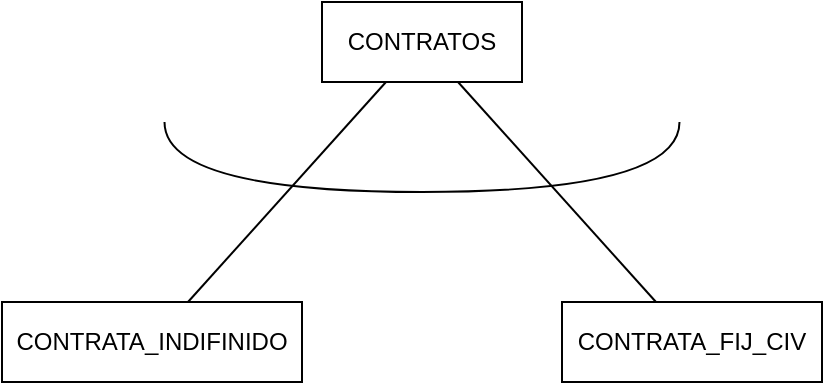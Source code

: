 <mxfile version="22.1.20" type="github">
  <diagram name="Página-1" id="a3qc_uufavQ5hrOdgnRi">
    <mxGraphModel dx="954" dy="600" grid="1" gridSize="10" guides="1" tooltips="1" connect="1" arrows="1" fold="1" page="1" pageScale="1" pageWidth="827" pageHeight="1169" math="0" shadow="0">
      <root>
        <mxCell id="0" />
        <mxCell id="1" parent="0" />
        <mxCell id="QjOwqH0YNn0z94c2UW5D-2" value="CONTRATOS" style="whiteSpace=wrap;html=1;align=center;" vertex="1" parent="1">
          <mxGeometry x="330" y="50" width="100" height="40" as="geometry" />
        </mxCell>
        <mxCell id="QjOwqH0YNn0z94c2UW5D-3" value="CONTRATA_INDIFINIDO" style="whiteSpace=wrap;html=1;align=center;" vertex="1" parent="1">
          <mxGeometry x="170" y="200" width="150" height="40" as="geometry" />
        </mxCell>
        <mxCell id="QjOwqH0YNn0z94c2UW5D-4" value="CONTRATA_FIJ_CIV" style="whiteSpace=wrap;html=1;align=center;" vertex="1" parent="1">
          <mxGeometry x="450" y="200" width="130" height="40" as="geometry" />
        </mxCell>
        <mxCell id="QjOwqH0YNn0z94c2UW5D-5" value="" style="endArrow=none;html=1;rounded=0;" edge="1" parent="1" source="QjOwqH0YNn0z94c2UW5D-3" target="QjOwqH0YNn0z94c2UW5D-2">
          <mxGeometry relative="1" as="geometry">
            <mxPoint x="290" y="310" as="sourcePoint" />
            <mxPoint x="450" y="310" as="targetPoint" />
          </mxGeometry>
        </mxCell>
        <mxCell id="QjOwqH0YNn0z94c2UW5D-8" value="" style="endArrow=none;html=1;rounded=0;" edge="1" parent="1" source="QjOwqH0YNn0z94c2UW5D-4" target="QjOwqH0YNn0z94c2UW5D-2">
          <mxGeometry relative="1" as="geometry">
            <mxPoint x="497" y="200" as="sourcePoint" />
            <mxPoint x="398" y="90" as="targetPoint" />
          </mxGeometry>
        </mxCell>
        <mxCell id="QjOwqH0YNn0z94c2UW5D-7" value="" style="shape=requiredInterface;html=1;verticalLabelPosition=bottom;sketch=0;direction=south;" vertex="1" parent="1">
          <mxGeometry x="251.25" y="110" width="257.5" height="35" as="geometry" />
        </mxCell>
      </root>
    </mxGraphModel>
  </diagram>
</mxfile>
